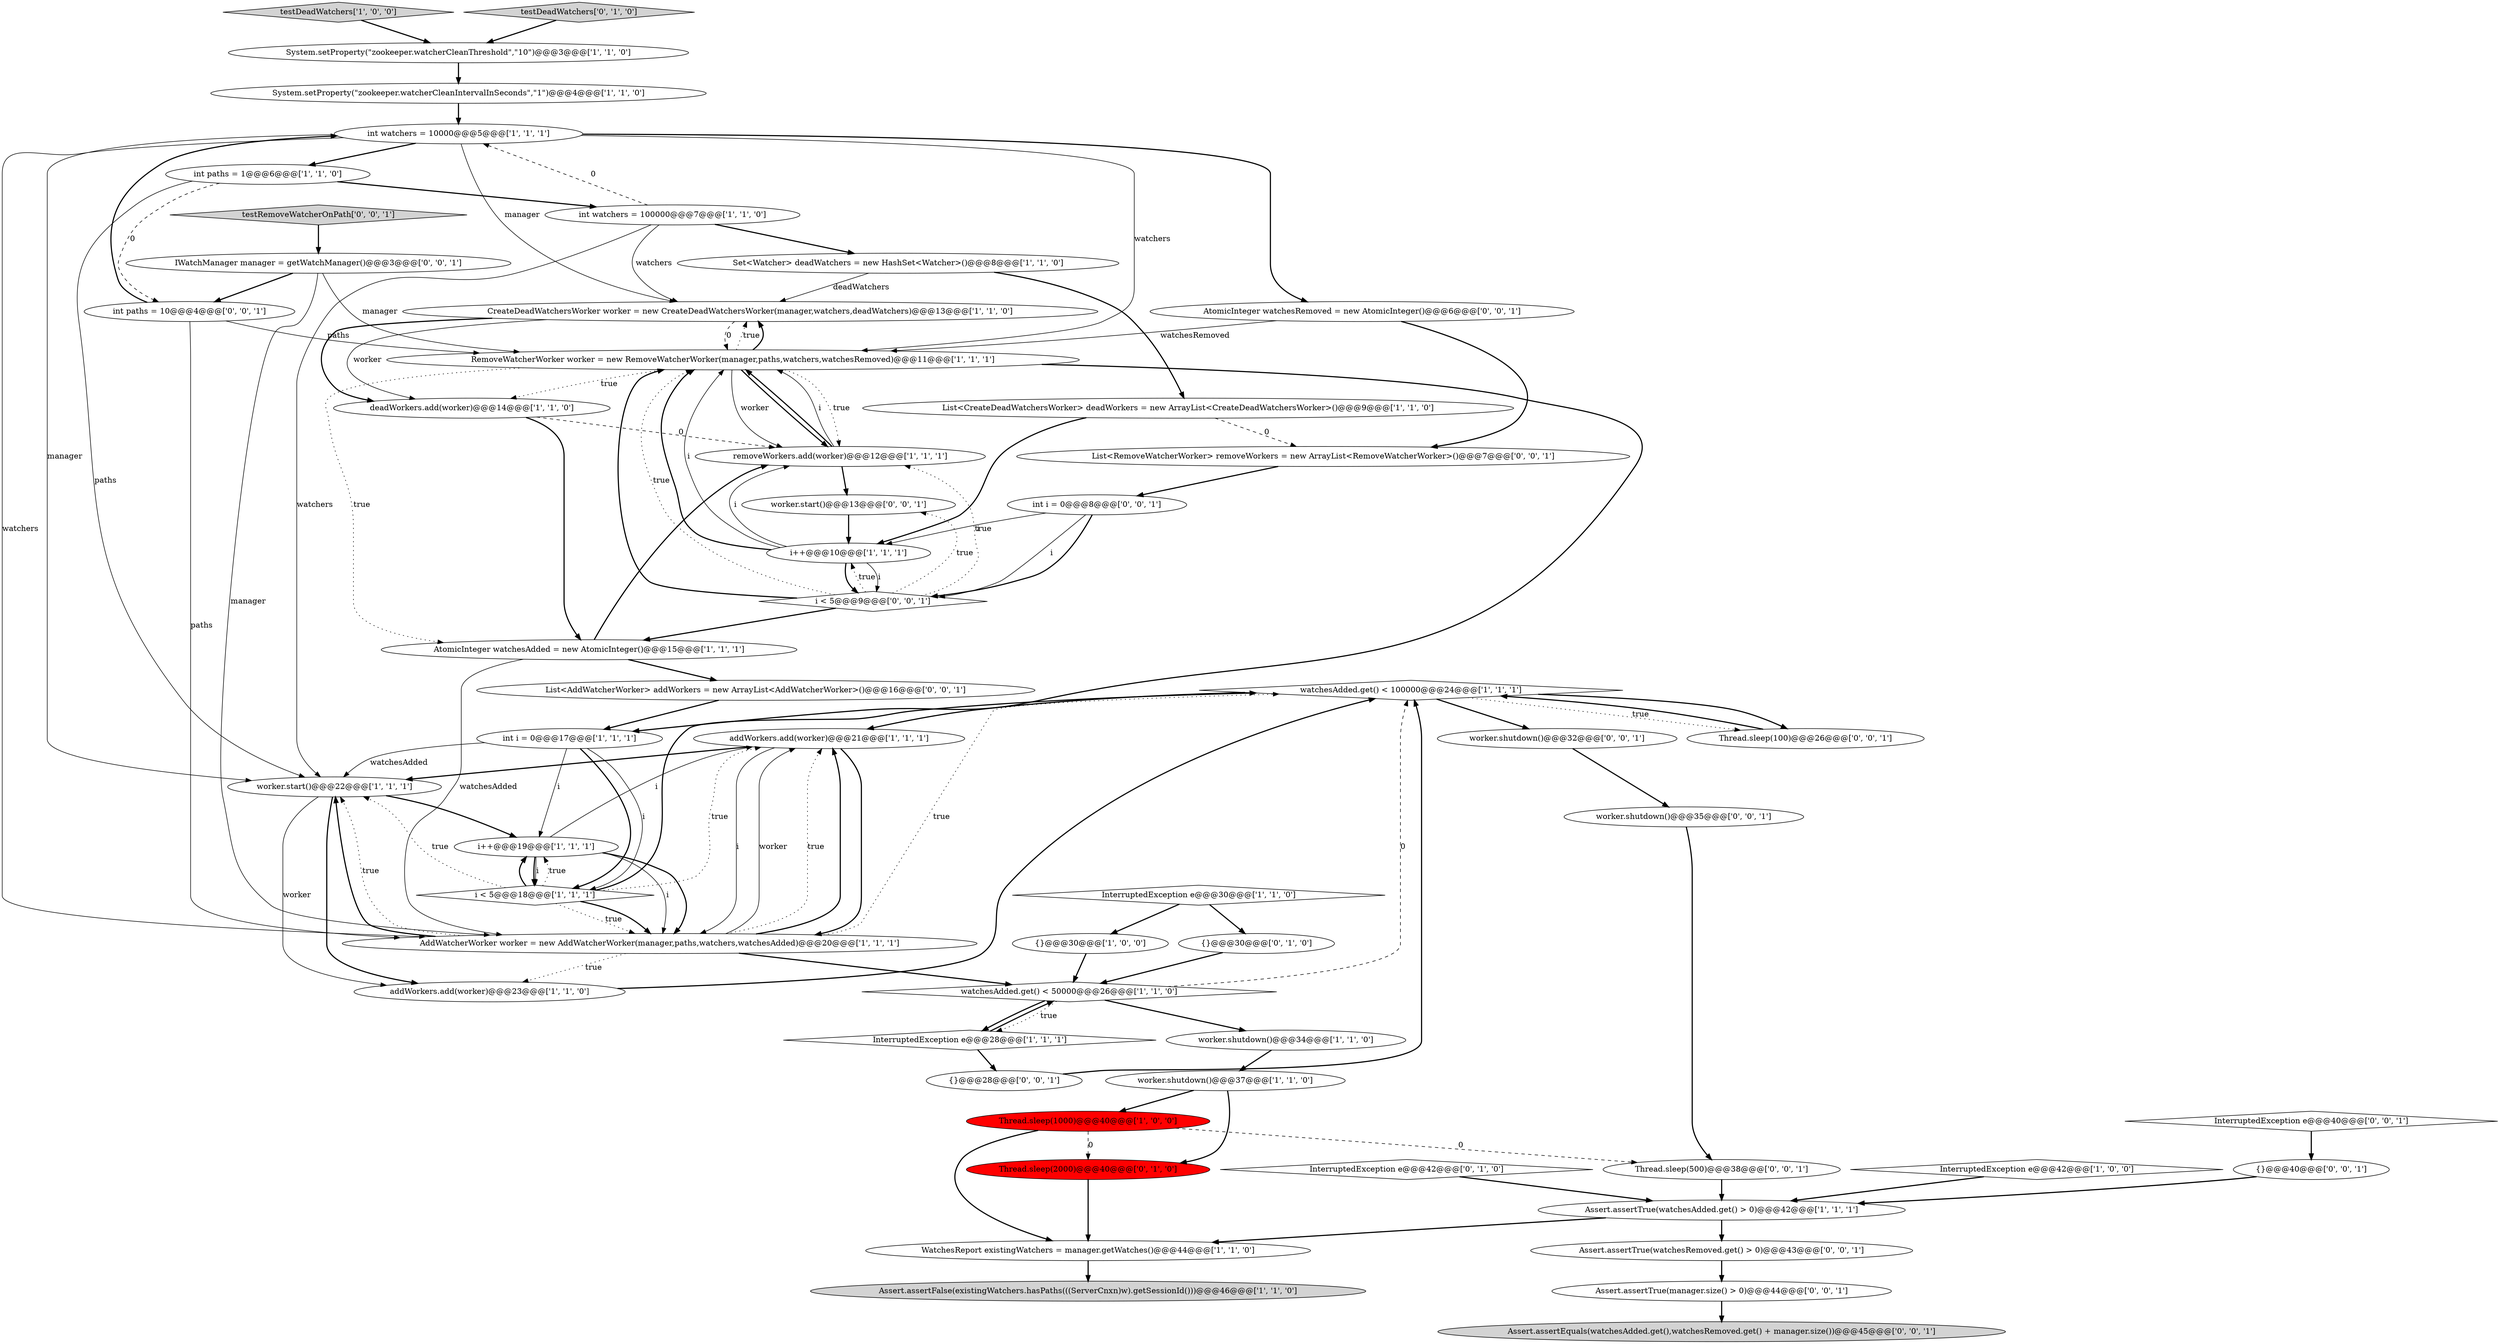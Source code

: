 digraph {
24 [style = filled, label = "Thread.sleep(1000)@@@40@@@['1', '0', '0']", fillcolor = red, shape = ellipse image = "AAA1AAABBB1BBB"];
7 [style = filled, label = "System.setProperty(\"zookeeper.watcherCleanThreshold\",\"10\")@@@3@@@['1', '1', '0']", fillcolor = white, shape = ellipse image = "AAA0AAABBB1BBB"];
0 [style = filled, label = "int watchers = 10000@@@5@@@['1', '1', '1']", fillcolor = white, shape = ellipse image = "AAA0AAABBB1BBB"];
25 [style = filled, label = "int paths = 1@@@6@@@['1', '1', '0']", fillcolor = white, shape = ellipse image = "AAA0AAABBB1BBB"];
3 [style = filled, label = "{}@@@30@@@['1', '0', '0']", fillcolor = white, shape = ellipse image = "AAA0AAABBB1BBB"];
18 [style = filled, label = "i < 5@@@18@@@['1', '1', '1']", fillcolor = white, shape = diamond image = "AAA0AAABBB1BBB"];
5 [style = filled, label = "worker.shutdown()@@@34@@@['1', '1', '0']", fillcolor = white, shape = ellipse image = "AAA0AAABBB1BBB"];
8 [style = filled, label = "worker.start()@@@22@@@['1', '1', '1']", fillcolor = white, shape = ellipse image = "AAA0AAABBB1BBB"];
48 [style = filled, label = "{}@@@28@@@['0', '0', '1']", fillcolor = white, shape = ellipse image = "AAA0AAABBB3BBB"];
14 [style = filled, label = "CreateDeadWatchersWorker worker = new CreateDeadWatchersWorker(manager,watchers,deadWatchers)@@@13@@@['1', '1', '0']", fillcolor = white, shape = ellipse image = "AAA0AAABBB1BBB"];
32 [style = filled, label = "int watchers = 100000@@@7@@@['1', '1', '0']", fillcolor = white, shape = ellipse image = "AAA0AAABBB1BBB"];
46 [style = filled, label = "List<RemoveWatcherWorker> removeWorkers = new ArrayList<RemoveWatcherWorker>()@@@7@@@['0', '0', '1']", fillcolor = white, shape = ellipse image = "AAA0AAABBB3BBB"];
21 [style = filled, label = "testDeadWatchers['1', '0', '0']", fillcolor = lightgray, shape = diamond image = "AAA0AAABBB1BBB"];
54 [style = filled, label = "List<AddWatcherWorker> addWorkers = new ArrayList<AddWatcherWorker>()@@@16@@@['0', '0', '1']", fillcolor = white, shape = ellipse image = "AAA0AAABBB3BBB"];
36 [style = filled, label = "testDeadWatchers['0', '1', '0']", fillcolor = lightgray, shape = diamond image = "AAA0AAABBB2BBB"];
41 [style = filled, label = "{}@@@40@@@['0', '0', '1']", fillcolor = white, shape = ellipse image = "AAA0AAABBB3BBB"];
31 [style = filled, label = "Assert.assertTrue(watchesAdded.get() > 0)@@@42@@@['1', '1', '1']", fillcolor = white, shape = ellipse image = "AAA0AAABBB1BBB"];
20 [style = filled, label = "AddWatcherWorker worker = new AddWatcherWorker(manager,paths,watchers,watchesAdded)@@@20@@@['1', '1', '1']", fillcolor = white, shape = ellipse image = "AAA0AAABBB1BBB"];
43 [style = filled, label = "Assert.assertTrue(manager.size() > 0)@@@44@@@['0', '0', '1']", fillcolor = white, shape = ellipse image = "AAA0AAABBB3BBB"];
49 [style = filled, label = "int i = 0@@@8@@@['0', '0', '1']", fillcolor = white, shape = ellipse image = "AAA0AAABBB3BBB"];
1 [style = filled, label = "worker.shutdown()@@@37@@@['1', '1', '0']", fillcolor = white, shape = ellipse image = "AAA0AAABBB1BBB"];
17 [style = filled, label = "System.setProperty(\"zookeeper.watcherCleanIntervalInSeconds\",\"1\")@@@4@@@['1', '1', '0']", fillcolor = white, shape = ellipse image = "AAA0AAABBB1BBB"];
33 [style = filled, label = "{}@@@30@@@['0', '1', '0']", fillcolor = white, shape = ellipse image = "AAA0AAABBB2BBB"];
11 [style = filled, label = "WatchesReport existingWatchers = manager.getWatches()@@@44@@@['1', '1', '0']", fillcolor = white, shape = ellipse image = "AAA0AAABBB1BBB"];
44 [style = filled, label = "IWatchManager manager = getWatchManager()@@@3@@@['0', '0', '1']", fillcolor = white, shape = ellipse image = "AAA0AAABBB3BBB"];
13 [style = filled, label = "watchesAdded.get() < 50000@@@26@@@['1', '1', '0']", fillcolor = white, shape = diamond image = "AAA0AAABBB1BBB"];
6 [style = filled, label = "RemoveWatcherWorker worker = new RemoveWatcherWorker(manager,paths,watchers,watchesRemoved)@@@11@@@['1', '1', '1']", fillcolor = white, shape = ellipse image = "AAA0AAABBB1BBB"];
2 [style = filled, label = "addWorkers.add(worker)@@@23@@@['1', '1', '0']", fillcolor = white, shape = ellipse image = "AAA0AAABBB1BBB"];
10 [style = filled, label = "deadWorkers.add(worker)@@@14@@@['1', '1', '0']", fillcolor = white, shape = ellipse image = "AAA0AAABBB1BBB"];
27 [style = filled, label = "int i = 0@@@17@@@['1', '1', '1']", fillcolor = white, shape = ellipse image = "AAA0AAABBB1BBB"];
28 [style = filled, label = "Assert.assertFalse(existingWatchers.hasPaths(((ServerCnxn)w).getSessionId()))@@@46@@@['1', '1', '0']", fillcolor = lightgray, shape = ellipse image = "AAA0AAABBB1BBB"];
39 [style = filled, label = "testRemoveWatcherOnPath['0', '0', '1']", fillcolor = lightgray, shape = diamond image = "AAA0AAABBB3BBB"];
34 [style = filled, label = "InterruptedException e@@@42@@@['0', '1', '0']", fillcolor = white, shape = diamond image = "AAA0AAABBB2BBB"];
45 [style = filled, label = "int paths = 10@@@4@@@['0', '0', '1']", fillcolor = white, shape = ellipse image = "AAA0AAABBB3BBB"];
35 [style = filled, label = "Thread.sleep(2000)@@@40@@@['0', '1', '0']", fillcolor = red, shape = ellipse image = "AAA1AAABBB2BBB"];
37 [style = filled, label = "Thread.sleep(100)@@@26@@@['0', '0', '1']", fillcolor = white, shape = ellipse image = "AAA0AAABBB3BBB"];
53 [style = filled, label = "worker.shutdown()@@@35@@@['0', '0', '1']", fillcolor = white, shape = ellipse image = "AAA0AAABBB3BBB"];
50 [style = filled, label = "Assert.assertTrue(watchesRemoved.get() > 0)@@@43@@@['0', '0', '1']", fillcolor = white, shape = ellipse image = "AAA0AAABBB3BBB"];
30 [style = filled, label = "AtomicInteger watchesAdded = new AtomicInteger()@@@15@@@['1', '1', '1']", fillcolor = white, shape = ellipse image = "AAA0AAABBB1BBB"];
9 [style = filled, label = "InterruptedException e@@@30@@@['1', '1', '0']", fillcolor = white, shape = diamond image = "AAA0AAABBB1BBB"];
23 [style = filled, label = "InterruptedException e@@@28@@@['1', '1', '1']", fillcolor = white, shape = diamond image = "AAA0AAABBB1BBB"];
19 [style = filled, label = "removeWorkers.add(worker)@@@12@@@['1', '1', '1']", fillcolor = white, shape = ellipse image = "AAA0AAABBB1BBB"];
4 [style = filled, label = "addWorkers.add(worker)@@@21@@@['1', '1', '1']", fillcolor = white, shape = ellipse image = "AAA0AAABBB1BBB"];
38 [style = filled, label = "worker.shutdown()@@@32@@@['0', '0', '1']", fillcolor = white, shape = ellipse image = "AAA0AAABBB3BBB"];
16 [style = filled, label = "Set<Watcher> deadWatchers = new HashSet<Watcher>()@@@8@@@['1', '1', '0']", fillcolor = white, shape = ellipse image = "AAA0AAABBB1BBB"];
40 [style = filled, label = "InterruptedException e@@@40@@@['0', '0', '1']", fillcolor = white, shape = diamond image = "AAA0AAABBB3BBB"];
22 [style = filled, label = "List<CreateDeadWatchersWorker> deadWorkers = new ArrayList<CreateDeadWatchersWorker>()@@@9@@@['1', '1', '0']", fillcolor = white, shape = ellipse image = "AAA0AAABBB1BBB"];
47 [style = filled, label = "i < 5@@@9@@@['0', '0', '1']", fillcolor = white, shape = diamond image = "AAA0AAABBB3BBB"];
26 [style = filled, label = "i++@@@19@@@['1', '1', '1']", fillcolor = white, shape = ellipse image = "AAA0AAABBB1BBB"];
55 [style = filled, label = "Thread.sleep(500)@@@38@@@['0', '0', '1']", fillcolor = white, shape = ellipse image = "AAA0AAABBB3BBB"];
42 [style = filled, label = "Assert.assertEquals(watchesAdded.get(),watchesRemoved.get() + manager.size())@@@45@@@['0', '0', '1']", fillcolor = lightgray, shape = ellipse image = "AAA0AAABBB3BBB"];
51 [style = filled, label = "worker.start()@@@13@@@['0', '0', '1']", fillcolor = white, shape = ellipse image = "AAA0AAABBB3BBB"];
52 [style = filled, label = "AtomicInteger watchesRemoved = new AtomicInteger()@@@6@@@['0', '0', '1']", fillcolor = white, shape = ellipse image = "AAA0AAABBB3BBB"];
12 [style = filled, label = "watchesAdded.get() < 100000@@@24@@@['1', '1', '1']", fillcolor = white, shape = diamond image = "AAA0AAABBB1BBB"];
29 [style = filled, label = "i++@@@10@@@['1', '1', '1']", fillcolor = white, shape = ellipse image = "AAA0AAABBB1BBB"];
15 [style = filled, label = "InterruptedException e@@@42@@@['1', '0', '0']", fillcolor = white, shape = diamond image = "AAA0AAABBB1BBB"];
0->20 [style = solid, label="watchers"];
54->27 [style = bold, label=""];
14->6 [style = dashed, label="0"];
43->42 [style = bold, label=""];
16->14 [style = solid, label="deadWatchers"];
19->6 [style = solid, label="i"];
18->20 [style = dotted, label="true"];
6->19 [style = dotted, label="true"];
0->52 [style = bold, label=""];
31->50 [style = bold, label=""];
48->12 [style = bold, label=""];
29->6 [style = bold, label=""];
12->38 [style = bold, label=""];
0->25 [style = bold, label=""];
23->13 [style = bold, label=""];
24->11 [style = bold, label=""];
45->6 [style = solid, label="paths"];
45->0 [style = bold, label=""];
32->14 [style = solid, label="watchers"];
4->8 [style = bold, label=""];
55->31 [style = bold, label=""];
0->6 [style = solid, label="watchers"];
27->26 [style = solid, label="i"];
29->47 [style = bold, label=""];
44->20 [style = solid, label="manager"];
11->28 [style = bold, label=""];
47->6 [style = bold, label=""];
50->43 [style = bold, label=""];
32->8 [style = solid, label="watchers"];
9->33 [style = bold, label=""];
18->12 [style = bold, label=""];
38->53 [style = bold, label=""];
14->10 [style = bold, label=""];
34->31 [style = bold, label=""];
1->35 [style = bold, label=""];
18->8 [style = dotted, label="true"];
24->55 [style = dashed, label="0"];
19->6 [style = bold, label=""];
33->13 [style = bold, label=""];
31->11 [style = bold, label=""];
12->37 [style = bold, label=""];
23->48 [style = bold, label=""];
13->23 [style = dotted, label="true"];
30->19 [style = bold, label=""];
5->1 [style = bold, label=""];
18->20 [style = bold, label=""];
20->8 [style = bold, label=""];
6->14 [style = dotted, label="true"];
14->10 [style = solid, label="worker"];
15->31 [style = bold, label=""];
18->26 [style = dotted, label="true"];
13->5 [style = bold, label=""];
20->4 [style = solid, label="worker"];
21->7 [style = bold, label=""];
47->51 [style = dotted, label="true"];
32->0 [style = dashed, label="0"];
13->12 [style = dashed, label="0"];
44->45 [style = bold, label=""];
26->18 [style = solid, label="i"];
26->20 [style = bold, label=""];
12->37 [style = dotted, label="true"];
4->20 [style = solid, label="i"];
27->18 [style = bold, label=""];
49->29 [style = solid, label="i"];
20->13 [style = bold, label=""];
7->17 [style = bold, label=""];
52->46 [style = bold, label=""];
26->20 [style = solid, label="i"];
0->8 [style = solid, label="manager"];
18->26 [style = bold, label=""];
47->19 [style = dotted, label="true"];
27->18 [style = solid, label="i"];
22->29 [style = bold, label=""];
6->19 [style = solid, label="worker"];
32->16 [style = bold, label=""];
25->8 [style = solid, label="paths"];
37->12 [style = bold, label=""];
49->47 [style = solid, label="i"];
8->2 [style = solid, label="worker"];
51->29 [style = bold, label=""];
6->10 [style = dotted, label="true"];
6->27 [style = bold, label=""];
17->0 [style = bold, label=""];
8->2 [style = bold, label=""];
20->4 [style = dotted, label="true"];
47->29 [style = dotted, label="true"];
25->45 [style = dashed, label="0"];
30->54 [style = bold, label=""];
4->20 [style = bold, label=""];
9->3 [style = bold, label=""];
29->47 [style = solid, label="i"];
41->31 [style = bold, label=""];
44->6 [style = solid, label="manager"];
19->51 [style = bold, label=""];
30->20 [style = solid, label="watchesAdded"];
10->30 [style = bold, label=""];
53->55 [style = bold, label=""];
6->30 [style = dotted, label="true"];
39->44 [style = bold, label=""];
10->19 [style = dashed, label="0"];
20->8 [style = dotted, label="true"];
46->49 [style = bold, label=""];
25->32 [style = bold, label=""];
52->6 [style = solid, label="watchesRemoved"];
22->46 [style = dashed, label="0"];
6->19 [style = bold, label=""];
16->22 [style = bold, label=""];
2->12 [style = bold, label=""];
20->4 [style = bold, label=""];
47->30 [style = bold, label=""];
49->47 [style = bold, label=""];
6->14 [style = bold, label=""];
29->6 [style = solid, label="i"];
12->4 [style = bold, label=""];
26->4 [style = solid, label="i"];
36->7 [style = bold, label=""];
1->24 [style = bold, label=""];
35->11 [style = bold, label=""];
27->8 [style = solid, label="watchesAdded"];
24->35 [style = dashed, label="0"];
40->41 [style = bold, label=""];
13->23 [style = bold, label=""];
47->6 [style = dotted, label="true"];
3->13 [style = bold, label=""];
20->2 [style = dotted, label="true"];
20->12 [style = dotted, label="true"];
18->4 [style = dotted, label="true"];
45->20 [style = solid, label="paths"];
0->14 [style = solid, label="manager"];
29->19 [style = solid, label="i"];
26->18 [style = bold, label=""];
8->26 [style = bold, label=""];
}
